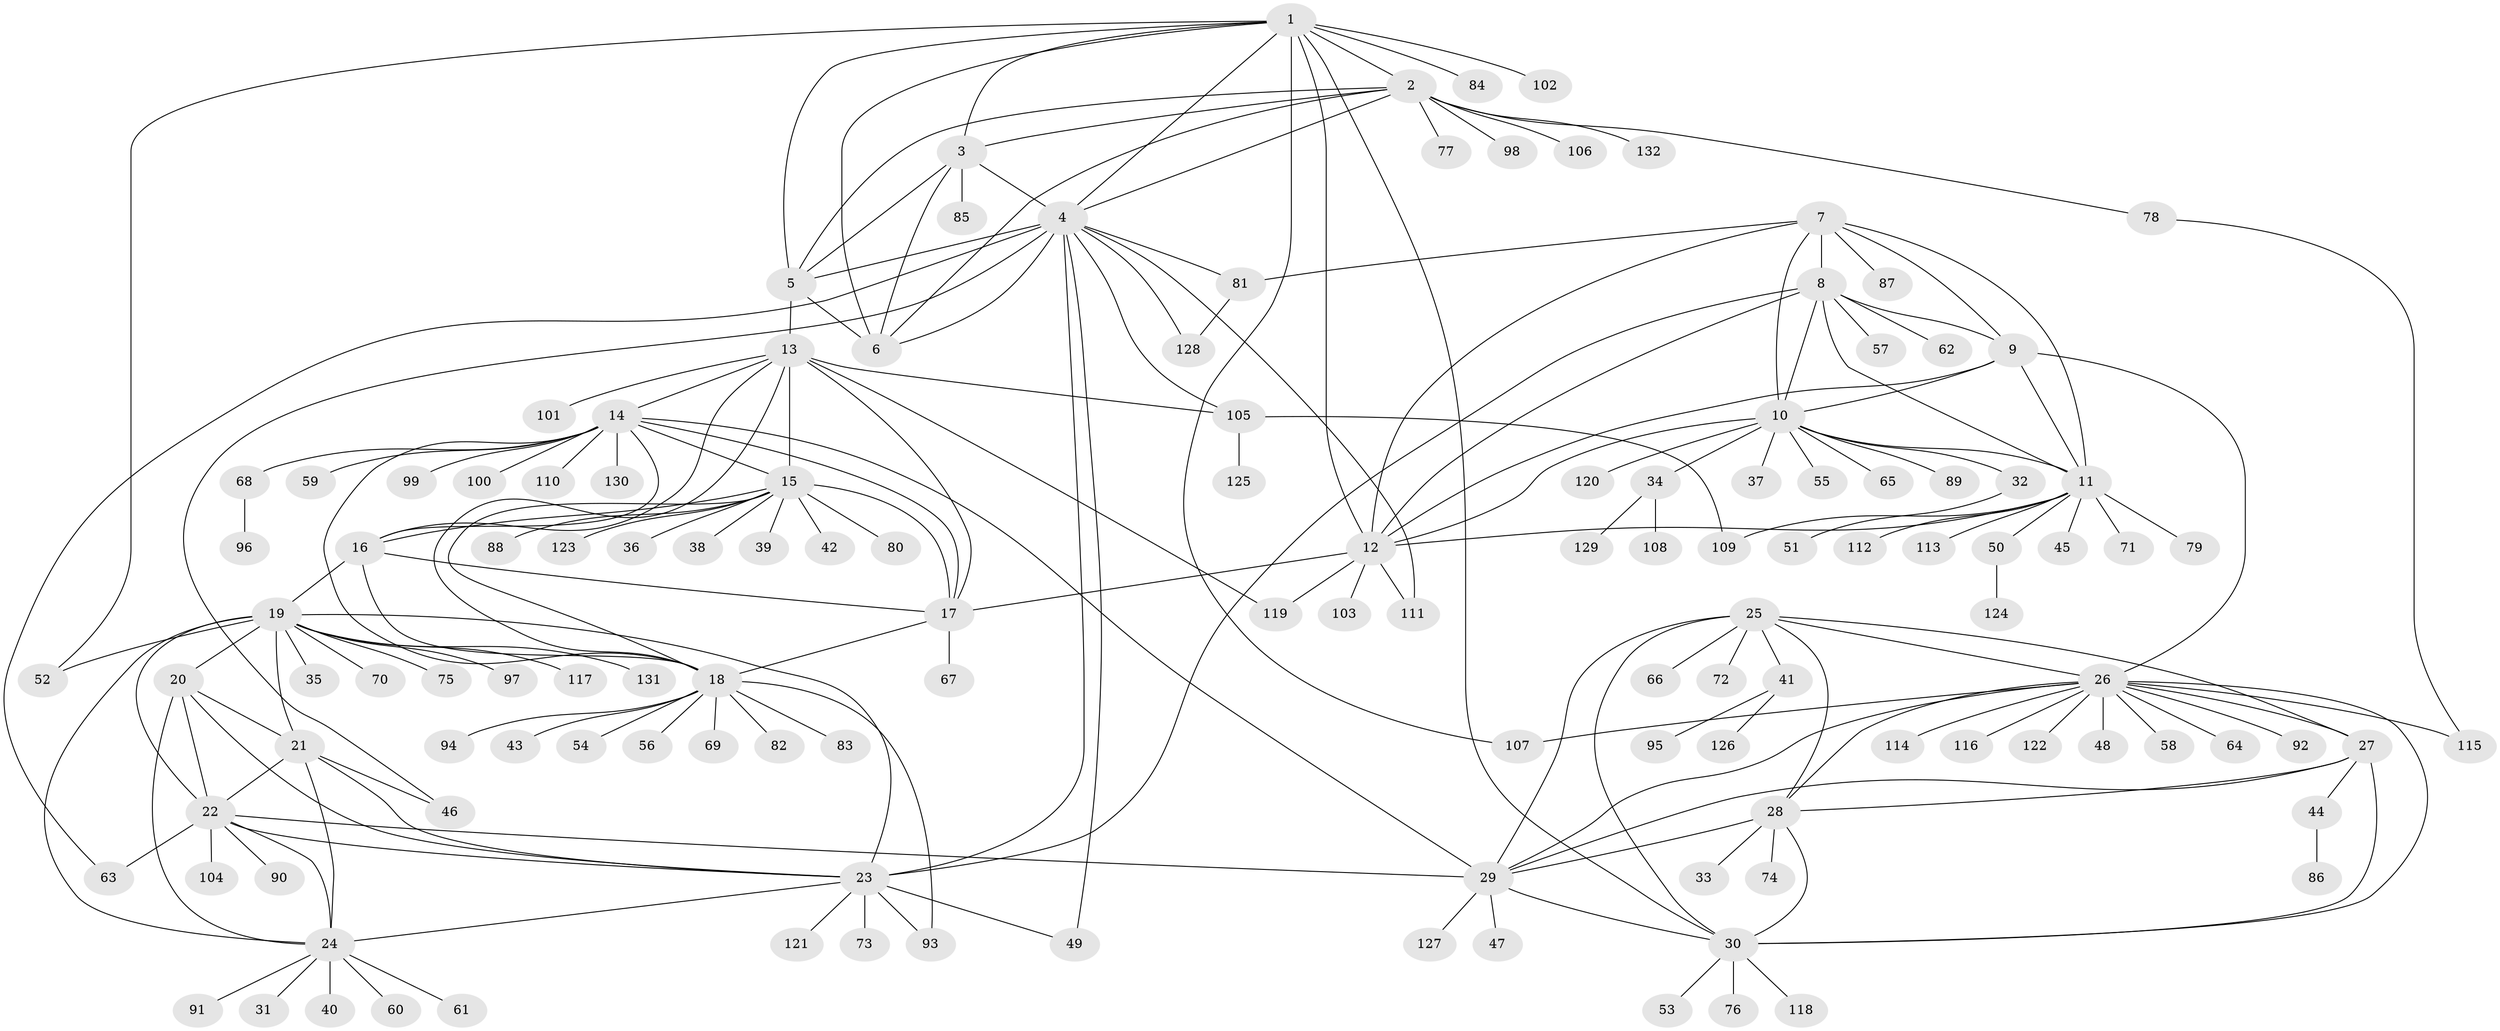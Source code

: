 // coarse degree distribution, {11: 0.02531645569620253, 4: 0.05063291139240506, 3: 0.012658227848101266, 15: 0.012658227848101266, 1: 0.7848101265822784, 2: 0.06329113924050633, 8: 0.012658227848101266, 17: 0.02531645569620253, 18: 0.012658227848101266}
// Generated by graph-tools (version 1.1) at 2025/58/03/04/25 21:58:22]
// undirected, 132 vertices, 200 edges
graph export_dot {
graph [start="1"]
  node [color=gray90,style=filled];
  1;
  2;
  3;
  4;
  5;
  6;
  7;
  8;
  9;
  10;
  11;
  12;
  13;
  14;
  15;
  16;
  17;
  18;
  19;
  20;
  21;
  22;
  23;
  24;
  25;
  26;
  27;
  28;
  29;
  30;
  31;
  32;
  33;
  34;
  35;
  36;
  37;
  38;
  39;
  40;
  41;
  42;
  43;
  44;
  45;
  46;
  47;
  48;
  49;
  50;
  51;
  52;
  53;
  54;
  55;
  56;
  57;
  58;
  59;
  60;
  61;
  62;
  63;
  64;
  65;
  66;
  67;
  68;
  69;
  70;
  71;
  72;
  73;
  74;
  75;
  76;
  77;
  78;
  79;
  80;
  81;
  82;
  83;
  84;
  85;
  86;
  87;
  88;
  89;
  90;
  91;
  92;
  93;
  94;
  95;
  96;
  97;
  98;
  99;
  100;
  101;
  102;
  103;
  104;
  105;
  106;
  107;
  108;
  109;
  110;
  111;
  112;
  113;
  114;
  115;
  116;
  117;
  118;
  119;
  120;
  121;
  122;
  123;
  124;
  125;
  126;
  127;
  128;
  129;
  130;
  131;
  132;
  1 -- 2;
  1 -- 3;
  1 -- 4;
  1 -- 5;
  1 -- 6;
  1 -- 12;
  1 -- 30;
  1 -- 52;
  1 -- 84;
  1 -- 102;
  1 -- 107;
  2 -- 3;
  2 -- 4;
  2 -- 5;
  2 -- 6;
  2 -- 77;
  2 -- 78;
  2 -- 98;
  2 -- 106;
  2 -- 132;
  3 -- 4;
  3 -- 5;
  3 -- 6;
  3 -- 85;
  4 -- 5;
  4 -- 6;
  4 -- 23;
  4 -- 46;
  4 -- 49;
  4 -- 63;
  4 -- 81;
  4 -- 105;
  4 -- 111;
  4 -- 128;
  5 -- 6;
  5 -- 13;
  7 -- 8;
  7 -- 9;
  7 -- 10;
  7 -- 11;
  7 -- 12;
  7 -- 81;
  7 -- 87;
  8 -- 9;
  8 -- 10;
  8 -- 11;
  8 -- 12;
  8 -- 23;
  8 -- 57;
  8 -- 62;
  9 -- 10;
  9 -- 11;
  9 -- 12;
  9 -- 26;
  10 -- 11;
  10 -- 12;
  10 -- 32;
  10 -- 34;
  10 -- 37;
  10 -- 55;
  10 -- 65;
  10 -- 89;
  10 -- 120;
  11 -- 12;
  11 -- 45;
  11 -- 50;
  11 -- 71;
  11 -- 79;
  11 -- 109;
  11 -- 112;
  11 -- 113;
  12 -- 17;
  12 -- 103;
  12 -- 111;
  12 -- 119;
  13 -- 14;
  13 -- 15;
  13 -- 16;
  13 -- 17;
  13 -- 18;
  13 -- 101;
  13 -- 105;
  13 -- 119;
  14 -- 15;
  14 -- 16;
  14 -- 17;
  14 -- 18;
  14 -- 29;
  14 -- 59;
  14 -- 68;
  14 -- 99;
  14 -- 100;
  14 -- 110;
  14 -- 130;
  15 -- 16;
  15 -- 17;
  15 -- 18;
  15 -- 36;
  15 -- 38;
  15 -- 39;
  15 -- 42;
  15 -- 80;
  15 -- 88;
  15 -- 123;
  16 -- 17;
  16 -- 18;
  16 -- 19;
  17 -- 18;
  17 -- 67;
  18 -- 43;
  18 -- 54;
  18 -- 56;
  18 -- 69;
  18 -- 82;
  18 -- 83;
  18 -- 93;
  18 -- 94;
  19 -- 20;
  19 -- 21;
  19 -- 22;
  19 -- 23;
  19 -- 24;
  19 -- 35;
  19 -- 52;
  19 -- 70;
  19 -- 75;
  19 -- 97;
  19 -- 117;
  19 -- 131;
  20 -- 21;
  20 -- 22;
  20 -- 23;
  20 -- 24;
  21 -- 22;
  21 -- 23;
  21 -- 24;
  21 -- 46;
  22 -- 23;
  22 -- 24;
  22 -- 29;
  22 -- 63;
  22 -- 90;
  22 -- 104;
  23 -- 24;
  23 -- 49;
  23 -- 73;
  23 -- 93;
  23 -- 121;
  24 -- 31;
  24 -- 40;
  24 -- 60;
  24 -- 61;
  24 -- 91;
  25 -- 26;
  25 -- 27;
  25 -- 28;
  25 -- 29;
  25 -- 30;
  25 -- 41;
  25 -- 66;
  25 -- 72;
  26 -- 27;
  26 -- 28;
  26 -- 29;
  26 -- 30;
  26 -- 48;
  26 -- 58;
  26 -- 64;
  26 -- 92;
  26 -- 107;
  26 -- 114;
  26 -- 115;
  26 -- 116;
  26 -- 122;
  27 -- 28;
  27 -- 29;
  27 -- 30;
  27 -- 44;
  28 -- 29;
  28 -- 30;
  28 -- 33;
  28 -- 74;
  29 -- 30;
  29 -- 47;
  29 -- 127;
  30 -- 53;
  30 -- 76;
  30 -- 118;
  32 -- 51;
  34 -- 108;
  34 -- 129;
  41 -- 95;
  41 -- 126;
  44 -- 86;
  50 -- 124;
  68 -- 96;
  78 -- 115;
  81 -- 128;
  105 -- 109;
  105 -- 125;
}

